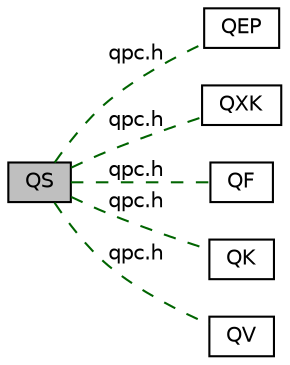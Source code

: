 digraph "QS"
{
  edge [fontname="Helvetica",fontsize="10",labelfontname="Helvetica",labelfontsize="10"];
  node [fontname="Helvetica",fontsize="10",shape=box];
  rankdir=LR;
  Node2 [label="QEP",height=0.2,width=0.4,color="black", fillcolor="white", style="filled",URL="$group__qep.html",tooltip="Hierarchical Event Processor."];
  Node6 [label="QXK",height=0.2,width=0.4,color="black", fillcolor="white", style="filled",URL="$group__qxk.html",tooltip="Preemptive Dual-Mode (Run-to-Completion/Blocking) RTOS Kernel."];
  Node3 [label="QF",height=0.2,width=0.4,color="black", fillcolor="white", style="filled",URL="$group__qf.html",tooltip="Active Object (Actor) Framework."];
  Node5 [label="QK",height=0.2,width=0.4,color="black", fillcolor="white", style="filled",URL="$group__qk.html",tooltip="Preemptive Run-To-Completion (Non-Blocking) Kernel."];
  Node1 [label="QS",height=0.2,width=0.4,color="black", fillcolor="grey75", style="filled", fontcolor="black",tooltip="Software Tracing Instrumentation."];
  Node4 [label="QV",height=0.2,width=0.4,color="black", fillcolor="white", style="filled",URL="$group__qv.html",tooltip="Cooperative Kernel."];
  Node1->Node2 [shape=plaintext, label="qpc.h", color="darkgreen", dir="none", style="dashed"];
  Node1->Node3 [shape=plaintext, label="qpc.h", color="darkgreen", dir="none", style="dashed"];
  Node1->Node4 [shape=plaintext, label="qpc.h", color="darkgreen", dir="none", style="dashed"];
  Node1->Node5 [shape=plaintext, label="qpc.h", color="darkgreen", dir="none", style="dashed"];
  Node1->Node6 [shape=plaintext, label="qpc.h", color="darkgreen", dir="none", style="dashed"];
}
